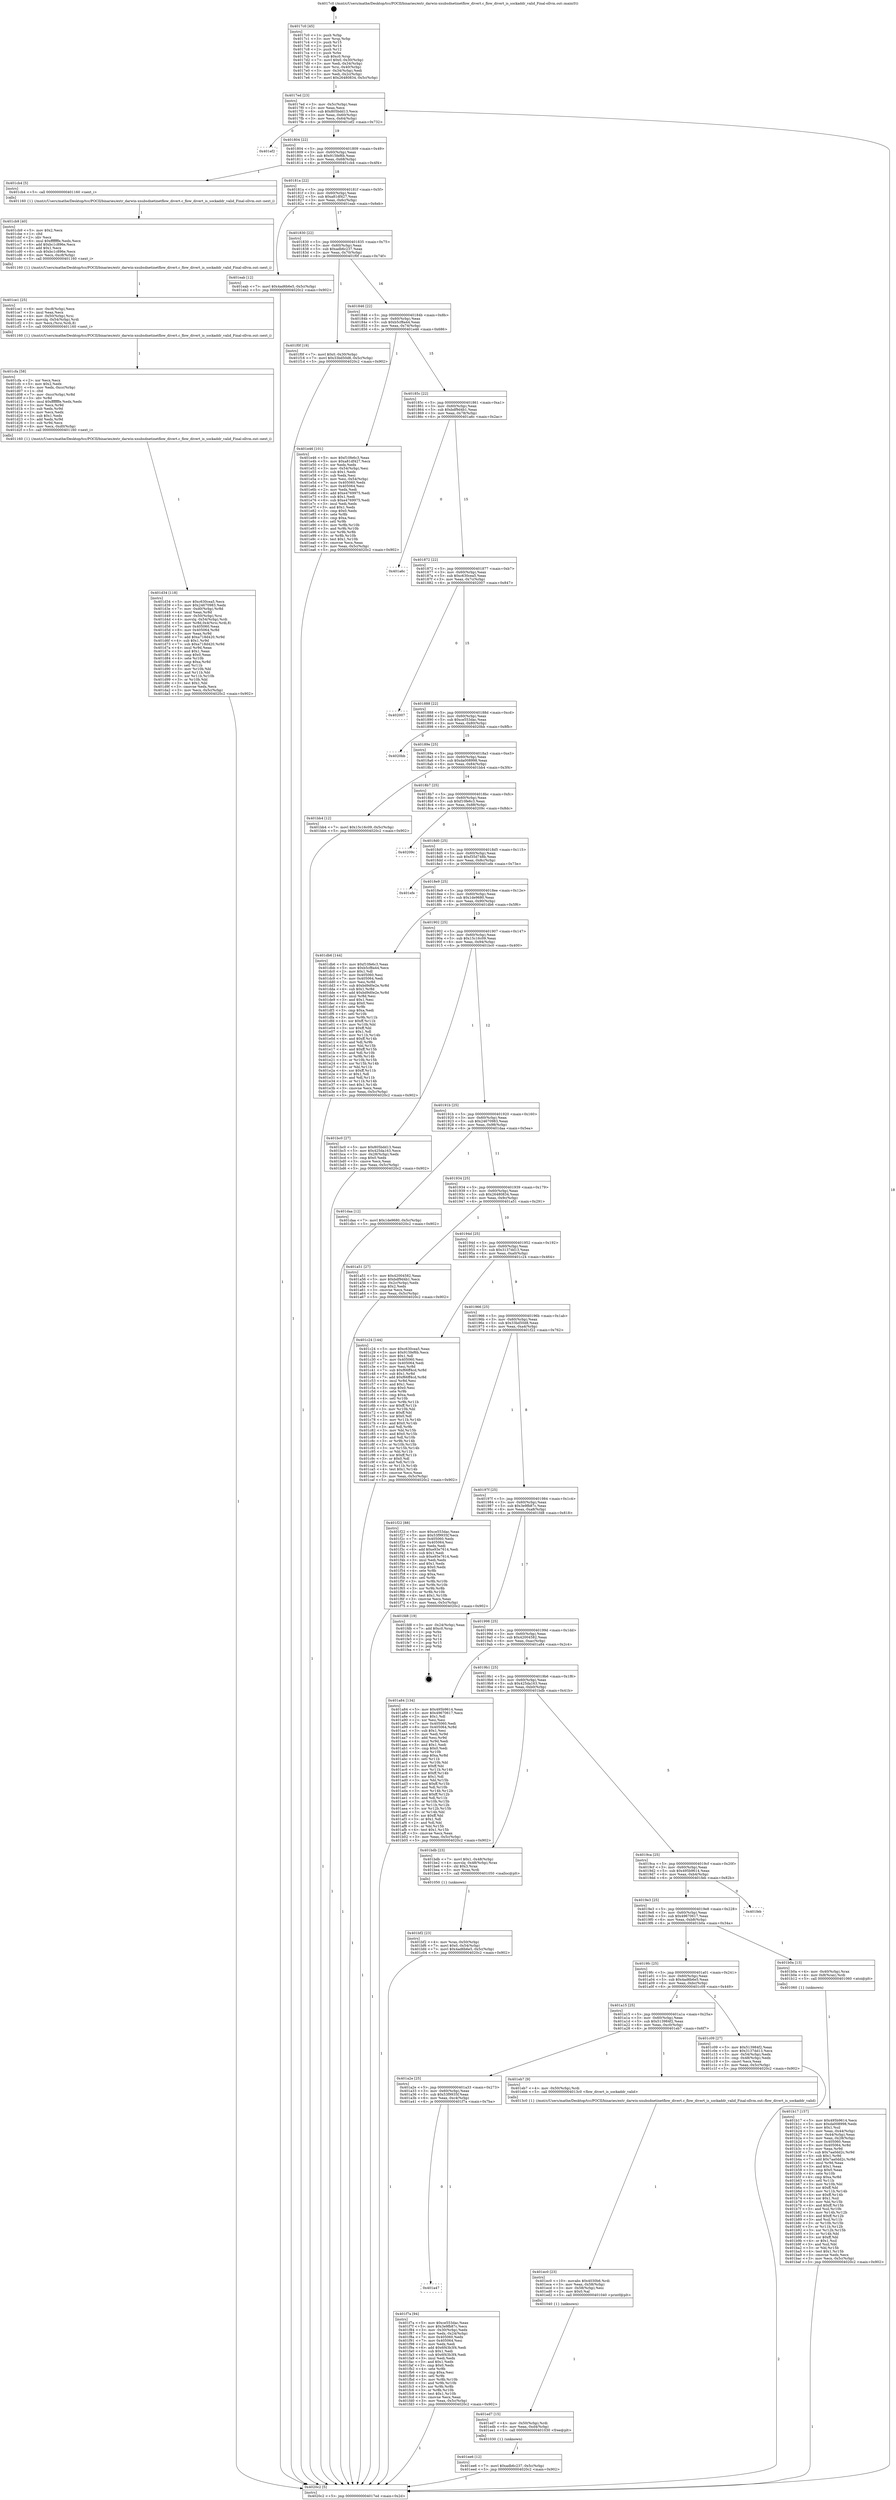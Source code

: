 digraph "0x4017c0" {
  label = "0x4017c0 (/mnt/c/Users/mathe/Desktop/tcc/POCII/binaries/extr_darwin-xnubsdnetinetflow_divert.c_flow_divert_is_sockaddr_valid_Final-ollvm.out::main(0))"
  labelloc = "t"
  node[shape=record]

  Entry [label="",width=0.3,height=0.3,shape=circle,fillcolor=black,style=filled]
  "0x4017ed" [label="{
     0x4017ed [23]\l
     | [instrs]\l
     &nbsp;&nbsp;0x4017ed \<+3\>: mov -0x5c(%rbp),%eax\l
     &nbsp;&nbsp;0x4017f0 \<+2\>: mov %eax,%ecx\l
     &nbsp;&nbsp;0x4017f2 \<+6\>: sub $0x805bdd13,%ecx\l
     &nbsp;&nbsp;0x4017f8 \<+3\>: mov %eax,-0x60(%rbp)\l
     &nbsp;&nbsp;0x4017fb \<+3\>: mov %ecx,-0x64(%rbp)\l
     &nbsp;&nbsp;0x4017fe \<+6\>: je 0000000000401ef2 \<main+0x732\>\l
  }"]
  "0x401ef2" [label="{
     0x401ef2\l
  }", style=dashed]
  "0x401804" [label="{
     0x401804 [22]\l
     | [instrs]\l
     &nbsp;&nbsp;0x401804 \<+5\>: jmp 0000000000401809 \<main+0x49\>\l
     &nbsp;&nbsp;0x401809 \<+3\>: mov -0x60(%rbp),%eax\l
     &nbsp;&nbsp;0x40180c \<+5\>: sub $0x915fef6b,%eax\l
     &nbsp;&nbsp;0x401811 \<+3\>: mov %eax,-0x68(%rbp)\l
     &nbsp;&nbsp;0x401814 \<+6\>: je 0000000000401cb4 \<main+0x4f4\>\l
  }"]
  Exit [label="",width=0.3,height=0.3,shape=circle,fillcolor=black,style=filled,peripheries=2]
  "0x401cb4" [label="{
     0x401cb4 [5]\l
     | [instrs]\l
     &nbsp;&nbsp;0x401cb4 \<+5\>: call 0000000000401160 \<next_i\>\l
     | [calls]\l
     &nbsp;&nbsp;0x401160 \{1\} (/mnt/c/Users/mathe/Desktop/tcc/POCII/binaries/extr_darwin-xnubsdnetinetflow_divert.c_flow_divert_is_sockaddr_valid_Final-ollvm.out::next_i)\l
  }"]
  "0x40181a" [label="{
     0x40181a [22]\l
     | [instrs]\l
     &nbsp;&nbsp;0x40181a \<+5\>: jmp 000000000040181f \<main+0x5f\>\l
     &nbsp;&nbsp;0x40181f \<+3\>: mov -0x60(%rbp),%eax\l
     &nbsp;&nbsp;0x401822 \<+5\>: sub $0xa81df427,%eax\l
     &nbsp;&nbsp;0x401827 \<+3\>: mov %eax,-0x6c(%rbp)\l
     &nbsp;&nbsp;0x40182a \<+6\>: je 0000000000401eab \<main+0x6eb\>\l
  }"]
  "0x401a47" [label="{
     0x401a47\l
  }", style=dashed]
  "0x401eab" [label="{
     0x401eab [12]\l
     | [instrs]\l
     &nbsp;&nbsp;0x401eab \<+7\>: movl $0x4ad6b6e5,-0x5c(%rbp)\l
     &nbsp;&nbsp;0x401eb2 \<+5\>: jmp 00000000004020c2 \<main+0x902\>\l
  }"]
  "0x401830" [label="{
     0x401830 [22]\l
     | [instrs]\l
     &nbsp;&nbsp;0x401830 \<+5\>: jmp 0000000000401835 \<main+0x75\>\l
     &nbsp;&nbsp;0x401835 \<+3\>: mov -0x60(%rbp),%eax\l
     &nbsp;&nbsp;0x401838 \<+5\>: sub $0xadb6c237,%eax\l
     &nbsp;&nbsp;0x40183d \<+3\>: mov %eax,-0x70(%rbp)\l
     &nbsp;&nbsp;0x401840 \<+6\>: je 0000000000401f0f \<main+0x74f\>\l
  }"]
  "0x401f7a" [label="{
     0x401f7a [94]\l
     | [instrs]\l
     &nbsp;&nbsp;0x401f7a \<+5\>: mov $0xce553dac,%eax\l
     &nbsp;&nbsp;0x401f7f \<+5\>: mov $0x3e9fb87c,%ecx\l
     &nbsp;&nbsp;0x401f84 \<+3\>: mov -0x30(%rbp),%edx\l
     &nbsp;&nbsp;0x401f87 \<+3\>: mov %edx,-0x24(%rbp)\l
     &nbsp;&nbsp;0x401f8a \<+7\>: mov 0x405060,%edx\l
     &nbsp;&nbsp;0x401f91 \<+7\>: mov 0x405064,%esi\l
     &nbsp;&nbsp;0x401f98 \<+2\>: mov %edx,%edi\l
     &nbsp;&nbsp;0x401f9a \<+6\>: add $0x6f43b3f4,%edi\l
     &nbsp;&nbsp;0x401fa0 \<+3\>: sub $0x1,%edi\l
     &nbsp;&nbsp;0x401fa3 \<+6\>: sub $0x6f43b3f4,%edi\l
     &nbsp;&nbsp;0x401fa9 \<+3\>: imul %edi,%edx\l
     &nbsp;&nbsp;0x401fac \<+3\>: and $0x1,%edx\l
     &nbsp;&nbsp;0x401faf \<+3\>: cmp $0x0,%edx\l
     &nbsp;&nbsp;0x401fb2 \<+4\>: sete %r8b\l
     &nbsp;&nbsp;0x401fb6 \<+3\>: cmp $0xa,%esi\l
     &nbsp;&nbsp;0x401fb9 \<+4\>: setl %r9b\l
     &nbsp;&nbsp;0x401fbd \<+3\>: mov %r8b,%r10b\l
     &nbsp;&nbsp;0x401fc0 \<+3\>: and %r9b,%r10b\l
     &nbsp;&nbsp;0x401fc3 \<+3\>: xor %r9b,%r8b\l
     &nbsp;&nbsp;0x401fc6 \<+3\>: or %r8b,%r10b\l
     &nbsp;&nbsp;0x401fc9 \<+4\>: test $0x1,%r10b\l
     &nbsp;&nbsp;0x401fcd \<+3\>: cmovne %ecx,%eax\l
     &nbsp;&nbsp;0x401fd0 \<+3\>: mov %eax,-0x5c(%rbp)\l
     &nbsp;&nbsp;0x401fd3 \<+5\>: jmp 00000000004020c2 \<main+0x902\>\l
  }"]
  "0x401f0f" [label="{
     0x401f0f [19]\l
     | [instrs]\l
     &nbsp;&nbsp;0x401f0f \<+7\>: movl $0x0,-0x30(%rbp)\l
     &nbsp;&nbsp;0x401f16 \<+7\>: movl $0x33bd50d8,-0x5c(%rbp)\l
     &nbsp;&nbsp;0x401f1d \<+5\>: jmp 00000000004020c2 \<main+0x902\>\l
  }"]
  "0x401846" [label="{
     0x401846 [22]\l
     | [instrs]\l
     &nbsp;&nbsp;0x401846 \<+5\>: jmp 000000000040184b \<main+0x8b\>\l
     &nbsp;&nbsp;0x40184b \<+3\>: mov -0x60(%rbp),%eax\l
     &nbsp;&nbsp;0x40184e \<+5\>: sub $0xb5cf8a44,%eax\l
     &nbsp;&nbsp;0x401853 \<+3\>: mov %eax,-0x74(%rbp)\l
     &nbsp;&nbsp;0x401856 \<+6\>: je 0000000000401e46 \<main+0x686\>\l
  }"]
  "0x401ee6" [label="{
     0x401ee6 [12]\l
     | [instrs]\l
     &nbsp;&nbsp;0x401ee6 \<+7\>: movl $0xadb6c237,-0x5c(%rbp)\l
     &nbsp;&nbsp;0x401eed \<+5\>: jmp 00000000004020c2 \<main+0x902\>\l
  }"]
  "0x401e46" [label="{
     0x401e46 [101]\l
     | [instrs]\l
     &nbsp;&nbsp;0x401e46 \<+5\>: mov $0xf10fe6c3,%eax\l
     &nbsp;&nbsp;0x401e4b \<+5\>: mov $0xa81df427,%ecx\l
     &nbsp;&nbsp;0x401e50 \<+2\>: xor %edx,%edx\l
     &nbsp;&nbsp;0x401e52 \<+3\>: mov -0x54(%rbp),%esi\l
     &nbsp;&nbsp;0x401e55 \<+3\>: sub $0x1,%edx\l
     &nbsp;&nbsp;0x401e58 \<+2\>: sub %edx,%esi\l
     &nbsp;&nbsp;0x401e5a \<+3\>: mov %esi,-0x54(%rbp)\l
     &nbsp;&nbsp;0x401e5d \<+7\>: mov 0x405060,%edx\l
     &nbsp;&nbsp;0x401e64 \<+7\>: mov 0x405064,%esi\l
     &nbsp;&nbsp;0x401e6b \<+2\>: mov %edx,%edi\l
     &nbsp;&nbsp;0x401e6d \<+6\>: add $0xe4769975,%edi\l
     &nbsp;&nbsp;0x401e73 \<+3\>: sub $0x1,%edi\l
     &nbsp;&nbsp;0x401e76 \<+6\>: sub $0xe4769975,%edi\l
     &nbsp;&nbsp;0x401e7c \<+3\>: imul %edi,%edx\l
     &nbsp;&nbsp;0x401e7f \<+3\>: and $0x1,%edx\l
     &nbsp;&nbsp;0x401e82 \<+3\>: cmp $0x0,%edx\l
     &nbsp;&nbsp;0x401e85 \<+4\>: sete %r8b\l
     &nbsp;&nbsp;0x401e89 \<+3\>: cmp $0xa,%esi\l
     &nbsp;&nbsp;0x401e8c \<+4\>: setl %r9b\l
     &nbsp;&nbsp;0x401e90 \<+3\>: mov %r8b,%r10b\l
     &nbsp;&nbsp;0x401e93 \<+3\>: and %r9b,%r10b\l
     &nbsp;&nbsp;0x401e96 \<+3\>: xor %r9b,%r8b\l
     &nbsp;&nbsp;0x401e99 \<+3\>: or %r8b,%r10b\l
     &nbsp;&nbsp;0x401e9c \<+4\>: test $0x1,%r10b\l
     &nbsp;&nbsp;0x401ea0 \<+3\>: cmovne %ecx,%eax\l
     &nbsp;&nbsp;0x401ea3 \<+3\>: mov %eax,-0x5c(%rbp)\l
     &nbsp;&nbsp;0x401ea6 \<+5\>: jmp 00000000004020c2 \<main+0x902\>\l
  }"]
  "0x40185c" [label="{
     0x40185c [22]\l
     | [instrs]\l
     &nbsp;&nbsp;0x40185c \<+5\>: jmp 0000000000401861 \<main+0xa1\>\l
     &nbsp;&nbsp;0x401861 \<+3\>: mov -0x60(%rbp),%eax\l
     &nbsp;&nbsp;0x401864 \<+5\>: sub $0xbdf9d4b1,%eax\l
     &nbsp;&nbsp;0x401869 \<+3\>: mov %eax,-0x78(%rbp)\l
     &nbsp;&nbsp;0x40186c \<+6\>: je 0000000000401a6c \<main+0x2ac\>\l
  }"]
  "0x401ed7" [label="{
     0x401ed7 [15]\l
     | [instrs]\l
     &nbsp;&nbsp;0x401ed7 \<+4\>: mov -0x50(%rbp),%rdi\l
     &nbsp;&nbsp;0x401edb \<+6\>: mov %eax,-0xd4(%rbp)\l
     &nbsp;&nbsp;0x401ee1 \<+5\>: call 0000000000401030 \<free@plt\>\l
     | [calls]\l
     &nbsp;&nbsp;0x401030 \{1\} (unknown)\l
  }"]
  "0x401a6c" [label="{
     0x401a6c\l
  }", style=dashed]
  "0x401872" [label="{
     0x401872 [22]\l
     | [instrs]\l
     &nbsp;&nbsp;0x401872 \<+5\>: jmp 0000000000401877 \<main+0xb7\>\l
     &nbsp;&nbsp;0x401877 \<+3\>: mov -0x60(%rbp),%eax\l
     &nbsp;&nbsp;0x40187a \<+5\>: sub $0xc630cea5,%eax\l
     &nbsp;&nbsp;0x40187f \<+3\>: mov %eax,-0x7c(%rbp)\l
     &nbsp;&nbsp;0x401882 \<+6\>: je 0000000000402007 \<main+0x847\>\l
  }"]
  "0x401ec0" [label="{
     0x401ec0 [23]\l
     | [instrs]\l
     &nbsp;&nbsp;0x401ec0 \<+10\>: movabs $0x4030b6,%rdi\l
     &nbsp;&nbsp;0x401eca \<+3\>: mov %eax,-0x58(%rbp)\l
     &nbsp;&nbsp;0x401ecd \<+3\>: mov -0x58(%rbp),%esi\l
     &nbsp;&nbsp;0x401ed0 \<+2\>: mov $0x0,%al\l
     &nbsp;&nbsp;0x401ed2 \<+5\>: call 0000000000401040 \<printf@plt\>\l
     | [calls]\l
     &nbsp;&nbsp;0x401040 \{1\} (unknown)\l
  }"]
  "0x402007" [label="{
     0x402007\l
  }", style=dashed]
  "0x401888" [label="{
     0x401888 [22]\l
     | [instrs]\l
     &nbsp;&nbsp;0x401888 \<+5\>: jmp 000000000040188d \<main+0xcd\>\l
     &nbsp;&nbsp;0x40188d \<+3\>: mov -0x60(%rbp),%eax\l
     &nbsp;&nbsp;0x401890 \<+5\>: sub $0xce553dac,%eax\l
     &nbsp;&nbsp;0x401895 \<+3\>: mov %eax,-0x80(%rbp)\l
     &nbsp;&nbsp;0x401898 \<+6\>: je 00000000004020bb \<main+0x8fb\>\l
  }"]
  "0x401a2e" [label="{
     0x401a2e [25]\l
     | [instrs]\l
     &nbsp;&nbsp;0x401a2e \<+5\>: jmp 0000000000401a33 \<main+0x273\>\l
     &nbsp;&nbsp;0x401a33 \<+3\>: mov -0x60(%rbp),%eax\l
     &nbsp;&nbsp;0x401a36 \<+5\>: sub $0x53f9935f,%eax\l
     &nbsp;&nbsp;0x401a3b \<+6\>: mov %eax,-0xc4(%rbp)\l
     &nbsp;&nbsp;0x401a41 \<+6\>: je 0000000000401f7a \<main+0x7ba\>\l
  }"]
  "0x4020bb" [label="{
     0x4020bb\l
  }", style=dashed]
  "0x40189e" [label="{
     0x40189e [25]\l
     | [instrs]\l
     &nbsp;&nbsp;0x40189e \<+5\>: jmp 00000000004018a3 \<main+0xe3\>\l
     &nbsp;&nbsp;0x4018a3 \<+3\>: mov -0x60(%rbp),%eax\l
     &nbsp;&nbsp;0x4018a6 \<+5\>: sub $0xda008998,%eax\l
     &nbsp;&nbsp;0x4018ab \<+6\>: mov %eax,-0x84(%rbp)\l
     &nbsp;&nbsp;0x4018b1 \<+6\>: je 0000000000401bb4 \<main+0x3f4\>\l
  }"]
  "0x401eb7" [label="{
     0x401eb7 [9]\l
     | [instrs]\l
     &nbsp;&nbsp;0x401eb7 \<+4\>: mov -0x50(%rbp),%rdi\l
     &nbsp;&nbsp;0x401ebb \<+5\>: call 00000000004013c0 \<flow_divert_is_sockaddr_valid\>\l
     | [calls]\l
     &nbsp;&nbsp;0x4013c0 \{1\} (/mnt/c/Users/mathe/Desktop/tcc/POCII/binaries/extr_darwin-xnubsdnetinetflow_divert.c_flow_divert_is_sockaddr_valid_Final-ollvm.out::flow_divert_is_sockaddr_valid)\l
  }"]
  "0x401bb4" [label="{
     0x401bb4 [12]\l
     | [instrs]\l
     &nbsp;&nbsp;0x401bb4 \<+7\>: movl $0x15c16c09,-0x5c(%rbp)\l
     &nbsp;&nbsp;0x401bbb \<+5\>: jmp 00000000004020c2 \<main+0x902\>\l
  }"]
  "0x4018b7" [label="{
     0x4018b7 [25]\l
     | [instrs]\l
     &nbsp;&nbsp;0x4018b7 \<+5\>: jmp 00000000004018bc \<main+0xfc\>\l
     &nbsp;&nbsp;0x4018bc \<+3\>: mov -0x60(%rbp),%eax\l
     &nbsp;&nbsp;0x4018bf \<+5\>: sub $0xf10fe6c3,%eax\l
     &nbsp;&nbsp;0x4018c4 \<+6\>: mov %eax,-0x88(%rbp)\l
     &nbsp;&nbsp;0x4018ca \<+6\>: je 000000000040209c \<main+0x8dc\>\l
  }"]
  "0x401d34" [label="{
     0x401d34 [118]\l
     | [instrs]\l
     &nbsp;&nbsp;0x401d34 \<+5\>: mov $0xc630cea5,%ecx\l
     &nbsp;&nbsp;0x401d39 \<+5\>: mov $0x24670983,%edx\l
     &nbsp;&nbsp;0x401d3e \<+7\>: mov -0xd0(%rbp),%r8d\l
     &nbsp;&nbsp;0x401d45 \<+4\>: imul %eax,%r8d\l
     &nbsp;&nbsp;0x401d49 \<+4\>: mov -0x50(%rbp),%rsi\l
     &nbsp;&nbsp;0x401d4d \<+4\>: movslq -0x54(%rbp),%rdi\l
     &nbsp;&nbsp;0x401d51 \<+5\>: mov %r8d,0x4(%rsi,%rdi,8)\l
     &nbsp;&nbsp;0x401d56 \<+7\>: mov 0x405060,%eax\l
     &nbsp;&nbsp;0x401d5d \<+8\>: mov 0x405064,%r8d\l
     &nbsp;&nbsp;0x401d65 \<+3\>: mov %eax,%r9d\l
     &nbsp;&nbsp;0x401d68 \<+7\>: add $0xa718d420,%r9d\l
     &nbsp;&nbsp;0x401d6f \<+4\>: sub $0x1,%r9d\l
     &nbsp;&nbsp;0x401d73 \<+7\>: sub $0xa718d420,%r9d\l
     &nbsp;&nbsp;0x401d7a \<+4\>: imul %r9d,%eax\l
     &nbsp;&nbsp;0x401d7e \<+3\>: and $0x1,%eax\l
     &nbsp;&nbsp;0x401d81 \<+3\>: cmp $0x0,%eax\l
     &nbsp;&nbsp;0x401d84 \<+4\>: sete %r10b\l
     &nbsp;&nbsp;0x401d88 \<+4\>: cmp $0xa,%r8d\l
     &nbsp;&nbsp;0x401d8c \<+4\>: setl %r11b\l
     &nbsp;&nbsp;0x401d90 \<+3\>: mov %r10b,%bl\l
     &nbsp;&nbsp;0x401d93 \<+3\>: and %r11b,%bl\l
     &nbsp;&nbsp;0x401d96 \<+3\>: xor %r11b,%r10b\l
     &nbsp;&nbsp;0x401d99 \<+3\>: or %r10b,%bl\l
     &nbsp;&nbsp;0x401d9c \<+3\>: test $0x1,%bl\l
     &nbsp;&nbsp;0x401d9f \<+3\>: cmovne %edx,%ecx\l
     &nbsp;&nbsp;0x401da2 \<+3\>: mov %ecx,-0x5c(%rbp)\l
     &nbsp;&nbsp;0x401da5 \<+5\>: jmp 00000000004020c2 \<main+0x902\>\l
  }"]
  "0x40209c" [label="{
     0x40209c\l
  }", style=dashed]
  "0x4018d0" [label="{
     0x4018d0 [25]\l
     | [instrs]\l
     &nbsp;&nbsp;0x4018d0 \<+5\>: jmp 00000000004018d5 \<main+0x115\>\l
     &nbsp;&nbsp;0x4018d5 \<+3\>: mov -0x60(%rbp),%eax\l
     &nbsp;&nbsp;0x4018d8 \<+5\>: sub $0xf35d748b,%eax\l
     &nbsp;&nbsp;0x4018dd \<+6\>: mov %eax,-0x8c(%rbp)\l
     &nbsp;&nbsp;0x4018e3 \<+6\>: je 0000000000401efe \<main+0x73e\>\l
  }"]
  "0x401cfa" [label="{
     0x401cfa [58]\l
     | [instrs]\l
     &nbsp;&nbsp;0x401cfa \<+2\>: xor %ecx,%ecx\l
     &nbsp;&nbsp;0x401cfc \<+5\>: mov $0x2,%edx\l
     &nbsp;&nbsp;0x401d01 \<+6\>: mov %edx,-0xcc(%rbp)\l
     &nbsp;&nbsp;0x401d07 \<+1\>: cltd\l
     &nbsp;&nbsp;0x401d08 \<+7\>: mov -0xcc(%rbp),%r8d\l
     &nbsp;&nbsp;0x401d0f \<+3\>: idiv %r8d\l
     &nbsp;&nbsp;0x401d12 \<+6\>: imul $0xfffffffe,%edx,%edx\l
     &nbsp;&nbsp;0x401d18 \<+3\>: mov %ecx,%r9d\l
     &nbsp;&nbsp;0x401d1b \<+3\>: sub %edx,%r9d\l
     &nbsp;&nbsp;0x401d1e \<+2\>: mov %ecx,%edx\l
     &nbsp;&nbsp;0x401d20 \<+3\>: sub $0x1,%edx\l
     &nbsp;&nbsp;0x401d23 \<+3\>: add %edx,%r9d\l
     &nbsp;&nbsp;0x401d26 \<+3\>: sub %r9d,%ecx\l
     &nbsp;&nbsp;0x401d29 \<+6\>: mov %ecx,-0xd0(%rbp)\l
     &nbsp;&nbsp;0x401d2f \<+5\>: call 0000000000401160 \<next_i\>\l
     | [calls]\l
     &nbsp;&nbsp;0x401160 \{1\} (/mnt/c/Users/mathe/Desktop/tcc/POCII/binaries/extr_darwin-xnubsdnetinetflow_divert.c_flow_divert_is_sockaddr_valid_Final-ollvm.out::next_i)\l
  }"]
  "0x401efe" [label="{
     0x401efe\l
  }", style=dashed]
  "0x4018e9" [label="{
     0x4018e9 [25]\l
     | [instrs]\l
     &nbsp;&nbsp;0x4018e9 \<+5\>: jmp 00000000004018ee \<main+0x12e\>\l
     &nbsp;&nbsp;0x4018ee \<+3\>: mov -0x60(%rbp),%eax\l
     &nbsp;&nbsp;0x4018f1 \<+5\>: sub $0x1de9680,%eax\l
     &nbsp;&nbsp;0x4018f6 \<+6\>: mov %eax,-0x90(%rbp)\l
     &nbsp;&nbsp;0x4018fc \<+6\>: je 0000000000401db6 \<main+0x5f6\>\l
  }"]
  "0x401ce1" [label="{
     0x401ce1 [25]\l
     | [instrs]\l
     &nbsp;&nbsp;0x401ce1 \<+6\>: mov -0xc8(%rbp),%ecx\l
     &nbsp;&nbsp;0x401ce7 \<+3\>: imul %eax,%ecx\l
     &nbsp;&nbsp;0x401cea \<+4\>: mov -0x50(%rbp),%rsi\l
     &nbsp;&nbsp;0x401cee \<+4\>: movslq -0x54(%rbp),%rdi\l
     &nbsp;&nbsp;0x401cf2 \<+3\>: mov %ecx,(%rsi,%rdi,8)\l
     &nbsp;&nbsp;0x401cf5 \<+5\>: call 0000000000401160 \<next_i\>\l
     | [calls]\l
     &nbsp;&nbsp;0x401160 \{1\} (/mnt/c/Users/mathe/Desktop/tcc/POCII/binaries/extr_darwin-xnubsdnetinetflow_divert.c_flow_divert_is_sockaddr_valid_Final-ollvm.out::next_i)\l
  }"]
  "0x401db6" [label="{
     0x401db6 [144]\l
     | [instrs]\l
     &nbsp;&nbsp;0x401db6 \<+5\>: mov $0xf10fe6c3,%eax\l
     &nbsp;&nbsp;0x401dbb \<+5\>: mov $0xb5cf8a44,%ecx\l
     &nbsp;&nbsp;0x401dc0 \<+2\>: mov $0x1,%dl\l
     &nbsp;&nbsp;0x401dc2 \<+7\>: mov 0x405060,%esi\l
     &nbsp;&nbsp;0x401dc9 \<+7\>: mov 0x405064,%edi\l
     &nbsp;&nbsp;0x401dd0 \<+3\>: mov %esi,%r8d\l
     &nbsp;&nbsp;0x401dd3 \<+7\>: sub $0xbd9d0e2e,%r8d\l
     &nbsp;&nbsp;0x401dda \<+4\>: sub $0x1,%r8d\l
     &nbsp;&nbsp;0x401dde \<+7\>: add $0xbd9d0e2e,%r8d\l
     &nbsp;&nbsp;0x401de5 \<+4\>: imul %r8d,%esi\l
     &nbsp;&nbsp;0x401de9 \<+3\>: and $0x1,%esi\l
     &nbsp;&nbsp;0x401dec \<+3\>: cmp $0x0,%esi\l
     &nbsp;&nbsp;0x401def \<+4\>: sete %r9b\l
     &nbsp;&nbsp;0x401df3 \<+3\>: cmp $0xa,%edi\l
     &nbsp;&nbsp;0x401df6 \<+4\>: setl %r10b\l
     &nbsp;&nbsp;0x401dfa \<+3\>: mov %r9b,%r11b\l
     &nbsp;&nbsp;0x401dfd \<+4\>: xor $0xff,%r11b\l
     &nbsp;&nbsp;0x401e01 \<+3\>: mov %r10b,%bl\l
     &nbsp;&nbsp;0x401e04 \<+3\>: xor $0xff,%bl\l
     &nbsp;&nbsp;0x401e07 \<+3\>: xor $0x1,%dl\l
     &nbsp;&nbsp;0x401e0a \<+3\>: mov %r11b,%r14b\l
     &nbsp;&nbsp;0x401e0d \<+4\>: and $0xff,%r14b\l
     &nbsp;&nbsp;0x401e11 \<+3\>: and %dl,%r9b\l
     &nbsp;&nbsp;0x401e14 \<+3\>: mov %bl,%r15b\l
     &nbsp;&nbsp;0x401e17 \<+4\>: and $0xff,%r15b\l
     &nbsp;&nbsp;0x401e1b \<+3\>: and %dl,%r10b\l
     &nbsp;&nbsp;0x401e1e \<+3\>: or %r9b,%r14b\l
     &nbsp;&nbsp;0x401e21 \<+3\>: or %r10b,%r15b\l
     &nbsp;&nbsp;0x401e24 \<+3\>: xor %r15b,%r14b\l
     &nbsp;&nbsp;0x401e27 \<+3\>: or %bl,%r11b\l
     &nbsp;&nbsp;0x401e2a \<+4\>: xor $0xff,%r11b\l
     &nbsp;&nbsp;0x401e2e \<+3\>: or $0x1,%dl\l
     &nbsp;&nbsp;0x401e31 \<+3\>: and %dl,%r11b\l
     &nbsp;&nbsp;0x401e34 \<+3\>: or %r11b,%r14b\l
     &nbsp;&nbsp;0x401e37 \<+4\>: test $0x1,%r14b\l
     &nbsp;&nbsp;0x401e3b \<+3\>: cmovne %ecx,%eax\l
     &nbsp;&nbsp;0x401e3e \<+3\>: mov %eax,-0x5c(%rbp)\l
     &nbsp;&nbsp;0x401e41 \<+5\>: jmp 00000000004020c2 \<main+0x902\>\l
  }"]
  "0x401902" [label="{
     0x401902 [25]\l
     | [instrs]\l
     &nbsp;&nbsp;0x401902 \<+5\>: jmp 0000000000401907 \<main+0x147\>\l
     &nbsp;&nbsp;0x401907 \<+3\>: mov -0x60(%rbp),%eax\l
     &nbsp;&nbsp;0x40190a \<+5\>: sub $0x15c16c09,%eax\l
     &nbsp;&nbsp;0x40190f \<+6\>: mov %eax,-0x94(%rbp)\l
     &nbsp;&nbsp;0x401915 \<+6\>: je 0000000000401bc0 \<main+0x400\>\l
  }"]
  "0x401cb9" [label="{
     0x401cb9 [40]\l
     | [instrs]\l
     &nbsp;&nbsp;0x401cb9 \<+5\>: mov $0x2,%ecx\l
     &nbsp;&nbsp;0x401cbe \<+1\>: cltd\l
     &nbsp;&nbsp;0x401cbf \<+2\>: idiv %ecx\l
     &nbsp;&nbsp;0x401cc1 \<+6\>: imul $0xfffffffe,%edx,%ecx\l
     &nbsp;&nbsp;0x401cc7 \<+6\>: add $0xbc1c896e,%ecx\l
     &nbsp;&nbsp;0x401ccd \<+3\>: add $0x1,%ecx\l
     &nbsp;&nbsp;0x401cd0 \<+6\>: sub $0xbc1c896e,%ecx\l
     &nbsp;&nbsp;0x401cd6 \<+6\>: mov %ecx,-0xc8(%rbp)\l
     &nbsp;&nbsp;0x401cdc \<+5\>: call 0000000000401160 \<next_i\>\l
     | [calls]\l
     &nbsp;&nbsp;0x401160 \{1\} (/mnt/c/Users/mathe/Desktop/tcc/POCII/binaries/extr_darwin-xnubsdnetinetflow_divert.c_flow_divert_is_sockaddr_valid_Final-ollvm.out::next_i)\l
  }"]
  "0x401bc0" [label="{
     0x401bc0 [27]\l
     | [instrs]\l
     &nbsp;&nbsp;0x401bc0 \<+5\>: mov $0x805bdd13,%eax\l
     &nbsp;&nbsp;0x401bc5 \<+5\>: mov $0x425da163,%ecx\l
     &nbsp;&nbsp;0x401bca \<+3\>: mov -0x28(%rbp),%edx\l
     &nbsp;&nbsp;0x401bcd \<+3\>: cmp $0x0,%edx\l
     &nbsp;&nbsp;0x401bd0 \<+3\>: cmove %ecx,%eax\l
     &nbsp;&nbsp;0x401bd3 \<+3\>: mov %eax,-0x5c(%rbp)\l
     &nbsp;&nbsp;0x401bd6 \<+5\>: jmp 00000000004020c2 \<main+0x902\>\l
  }"]
  "0x40191b" [label="{
     0x40191b [25]\l
     | [instrs]\l
     &nbsp;&nbsp;0x40191b \<+5\>: jmp 0000000000401920 \<main+0x160\>\l
     &nbsp;&nbsp;0x401920 \<+3\>: mov -0x60(%rbp),%eax\l
     &nbsp;&nbsp;0x401923 \<+5\>: sub $0x24670983,%eax\l
     &nbsp;&nbsp;0x401928 \<+6\>: mov %eax,-0x98(%rbp)\l
     &nbsp;&nbsp;0x40192e \<+6\>: je 0000000000401daa \<main+0x5ea\>\l
  }"]
  "0x401a15" [label="{
     0x401a15 [25]\l
     | [instrs]\l
     &nbsp;&nbsp;0x401a15 \<+5\>: jmp 0000000000401a1a \<main+0x25a\>\l
     &nbsp;&nbsp;0x401a1a \<+3\>: mov -0x60(%rbp),%eax\l
     &nbsp;&nbsp;0x401a1d \<+5\>: sub $0x513984f2,%eax\l
     &nbsp;&nbsp;0x401a22 \<+6\>: mov %eax,-0xc0(%rbp)\l
     &nbsp;&nbsp;0x401a28 \<+6\>: je 0000000000401eb7 \<main+0x6f7\>\l
  }"]
  "0x401daa" [label="{
     0x401daa [12]\l
     | [instrs]\l
     &nbsp;&nbsp;0x401daa \<+7\>: movl $0x1de9680,-0x5c(%rbp)\l
     &nbsp;&nbsp;0x401db1 \<+5\>: jmp 00000000004020c2 \<main+0x902\>\l
  }"]
  "0x401934" [label="{
     0x401934 [25]\l
     | [instrs]\l
     &nbsp;&nbsp;0x401934 \<+5\>: jmp 0000000000401939 \<main+0x179\>\l
     &nbsp;&nbsp;0x401939 \<+3\>: mov -0x60(%rbp),%eax\l
     &nbsp;&nbsp;0x40193c \<+5\>: sub $0x26480834,%eax\l
     &nbsp;&nbsp;0x401941 \<+6\>: mov %eax,-0x9c(%rbp)\l
     &nbsp;&nbsp;0x401947 \<+6\>: je 0000000000401a51 \<main+0x291\>\l
  }"]
  "0x401c09" [label="{
     0x401c09 [27]\l
     | [instrs]\l
     &nbsp;&nbsp;0x401c09 \<+5\>: mov $0x513984f2,%eax\l
     &nbsp;&nbsp;0x401c0e \<+5\>: mov $0x3137dd13,%ecx\l
     &nbsp;&nbsp;0x401c13 \<+3\>: mov -0x54(%rbp),%edx\l
     &nbsp;&nbsp;0x401c16 \<+3\>: cmp -0x48(%rbp),%edx\l
     &nbsp;&nbsp;0x401c19 \<+3\>: cmovl %ecx,%eax\l
     &nbsp;&nbsp;0x401c1c \<+3\>: mov %eax,-0x5c(%rbp)\l
     &nbsp;&nbsp;0x401c1f \<+5\>: jmp 00000000004020c2 \<main+0x902\>\l
  }"]
  "0x401a51" [label="{
     0x401a51 [27]\l
     | [instrs]\l
     &nbsp;&nbsp;0x401a51 \<+5\>: mov $0x42004582,%eax\l
     &nbsp;&nbsp;0x401a56 \<+5\>: mov $0xbdf9d4b1,%ecx\l
     &nbsp;&nbsp;0x401a5b \<+3\>: mov -0x2c(%rbp),%edx\l
     &nbsp;&nbsp;0x401a5e \<+3\>: cmp $0x2,%edx\l
     &nbsp;&nbsp;0x401a61 \<+3\>: cmovne %ecx,%eax\l
     &nbsp;&nbsp;0x401a64 \<+3\>: mov %eax,-0x5c(%rbp)\l
     &nbsp;&nbsp;0x401a67 \<+5\>: jmp 00000000004020c2 \<main+0x902\>\l
  }"]
  "0x40194d" [label="{
     0x40194d [25]\l
     | [instrs]\l
     &nbsp;&nbsp;0x40194d \<+5\>: jmp 0000000000401952 \<main+0x192\>\l
     &nbsp;&nbsp;0x401952 \<+3\>: mov -0x60(%rbp),%eax\l
     &nbsp;&nbsp;0x401955 \<+5\>: sub $0x3137dd13,%eax\l
     &nbsp;&nbsp;0x40195a \<+6\>: mov %eax,-0xa0(%rbp)\l
     &nbsp;&nbsp;0x401960 \<+6\>: je 0000000000401c24 \<main+0x464\>\l
  }"]
  "0x4020c2" [label="{
     0x4020c2 [5]\l
     | [instrs]\l
     &nbsp;&nbsp;0x4020c2 \<+5\>: jmp 00000000004017ed \<main+0x2d\>\l
  }"]
  "0x4017c0" [label="{
     0x4017c0 [45]\l
     | [instrs]\l
     &nbsp;&nbsp;0x4017c0 \<+1\>: push %rbp\l
     &nbsp;&nbsp;0x4017c1 \<+3\>: mov %rsp,%rbp\l
     &nbsp;&nbsp;0x4017c4 \<+2\>: push %r15\l
     &nbsp;&nbsp;0x4017c6 \<+2\>: push %r14\l
     &nbsp;&nbsp;0x4017c8 \<+2\>: push %r12\l
     &nbsp;&nbsp;0x4017ca \<+1\>: push %rbx\l
     &nbsp;&nbsp;0x4017cb \<+7\>: sub $0xc0,%rsp\l
     &nbsp;&nbsp;0x4017d2 \<+7\>: movl $0x0,-0x30(%rbp)\l
     &nbsp;&nbsp;0x4017d9 \<+3\>: mov %edi,-0x34(%rbp)\l
     &nbsp;&nbsp;0x4017dc \<+4\>: mov %rsi,-0x40(%rbp)\l
     &nbsp;&nbsp;0x4017e0 \<+3\>: mov -0x34(%rbp),%edi\l
     &nbsp;&nbsp;0x4017e3 \<+3\>: mov %edi,-0x2c(%rbp)\l
     &nbsp;&nbsp;0x4017e6 \<+7\>: movl $0x26480834,-0x5c(%rbp)\l
  }"]
  "0x401bf2" [label="{
     0x401bf2 [23]\l
     | [instrs]\l
     &nbsp;&nbsp;0x401bf2 \<+4\>: mov %rax,-0x50(%rbp)\l
     &nbsp;&nbsp;0x401bf6 \<+7\>: movl $0x0,-0x54(%rbp)\l
     &nbsp;&nbsp;0x401bfd \<+7\>: movl $0x4ad6b6e5,-0x5c(%rbp)\l
     &nbsp;&nbsp;0x401c04 \<+5\>: jmp 00000000004020c2 \<main+0x902\>\l
  }"]
  "0x401c24" [label="{
     0x401c24 [144]\l
     | [instrs]\l
     &nbsp;&nbsp;0x401c24 \<+5\>: mov $0xc630cea5,%eax\l
     &nbsp;&nbsp;0x401c29 \<+5\>: mov $0x915fef6b,%ecx\l
     &nbsp;&nbsp;0x401c2e \<+2\>: mov $0x1,%dl\l
     &nbsp;&nbsp;0x401c30 \<+7\>: mov 0x405060,%esi\l
     &nbsp;&nbsp;0x401c37 \<+7\>: mov 0x405064,%edi\l
     &nbsp;&nbsp;0x401c3e \<+3\>: mov %esi,%r8d\l
     &nbsp;&nbsp;0x401c41 \<+7\>: sub $0xf66ff4cd,%r8d\l
     &nbsp;&nbsp;0x401c48 \<+4\>: sub $0x1,%r8d\l
     &nbsp;&nbsp;0x401c4c \<+7\>: add $0xf66ff4cd,%r8d\l
     &nbsp;&nbsp;0x401c53 \<+4\>: imul %r8d,%esi\l
     &nbsp;&nbsp;0x401c57 \<+3\>: and $0x1,%esi\l
     &nbsp;&nbsp;0x401c5a \<+3\>: cmp $0x0,%esi\l
     &nbsp;&nbsp;0x401c5d \<+4\>: sete %r9b\l
     &nbsp;&nbsp;0x401c61 \<+3\>: cmp $0xa,%edi\l
     &nbsp;&nbsp;0x401c64 \<+4\>: setl %r10b\l
     &nbsp;&nbsp;0x401c68 \<+3\>: mov %r9b,%r11b\l
     &nbsp;&nbsp;0x401c6b \<+4\>: xor $0xff,%r11b\l
     &nbsp;&nbsp;0x401c6f \<+3\>: mov %r10b,%bl\l
     &nbsp;&nbsp;0x401c72 \<+3\>: xor $0xff,%bl\l
     &nbsp;&nbsp;0x401c75 \<+3\>: xor $0x0,%dl\l
     &nbsp;&nbsp;0x401c78 \<+3\>: mov %r11b,%r14b\l
     &nbsp;&nbsp;0x401c7b \<+4\>: and $0x0,%r14b\l
     &nbsp;&nbsp;0x401c7f \<+3\>: and %dl,%r9b\l
     &nbsp;&nbsp;0x401c82 \<+3\>: mov %bl,%r15b\l
     &nbsp;&nbsp;0x401c85 \<+4\>: and $0x0,%r15b\l
     &nbsp;&nbsp;0x401c89 \<+3\>: and %dl,%r10b\l
     &nbsp;&nbsp;0x401c8c \<+3\>: or %r9b,%r14b\l
     &nbsp;&nbsp;0x401c8f \<+3\>: or %r10b,%r15b\l
     &nbsp;&nbsp;0x401c92 \<+3\>: xor %r15b,%r14b\l
     &nbsp;&nbsp;0x401c95 \<+3\>: or %bl,%r11b\l
     &nbsp;&nbsp;0x401c98 \<+4\>: xor $0xff,%r11b\l
     &nbsp;&nbsp;0x401c9c \<+3\>: or $0x0,%dl\l
     &nbsp;&nbsp;0x401c9f \<+3\>: and %dl,%r11b\l
     &nbsp;&nbsp;0x401ca2 \<+3\>: or %r11b,%r14b\l
     &nbsp;&nbsp;0x401ca5 \<+4\>: test $0x1,%r14b\l
     &nbsp;&nbsp;0x401ca9 \<+3\>: cmovne %ecx,%eax\l
     &nbsp;&nbsp;0x401cac \<+3\>: mov %eax,-0x5c(%rbp)\l
     &nbsp;&nbsp;0x401caf \<+5\>: jmp 00000000004020c2 \<main+0x902\>\l
  }"]
  "0x401966" [label="{
     0x401966 [25]\l
     | [instrs]\l
     &nbsp;&nbsp;0x401966 \<+5\>: jmp 000000000040196b \<main+0x1ab\>\l
     &nbsp;&nbsp;0x40196b \<+3\>: mov -0x60(%rbp),%eax\l
     &nbsp;&nbsp;0x40196e \<+5\>: sub $0x33bd50d8,%eax\l
     &nbsp;&nbsp;0x401973 \<+6\>: mov %eax,-0xa4(%rbp)\l
     &nbsp;&nbsp;0x401979 \<+6\>: je 0000000000401f22 \<main+0x762\>\l
  }"]
  "0x401b17" [label="{
     0x401b17 [157]\l
     | [instrs]\l
     &nbsp;&nbsp;0x401b17 \<+5\>: mov $0x495b9614,%ecx\l
     &nbsp;&nbsp;0x401b1c \<+5\>: mov $0xda008998,%edx\l
     &nbsp;&nbsp;0x401b21 \<+3\>: mov $0x1,%sil\l
     &nbsp;&nbsp;0x401b24 \<+3\>: mov %eax,-0x44(%rbp)\l
     &nbsp;&nbsp;0x401b27 \<+3\>: mov -0x44(%rbp),%eax\l
     &nbsp;&nbsp;0x401b2a \<+3\>: mov %eax,-0x28(%rbp)\l
     &nbsp;&nbsp;0x401b2d \<+7\>: mov 0x405060,%eax\l
     &nbsp;&nbsp;0x401b34 \<+8\>: mov 0x405064,%r8d\l
     &nbsp;&nbsp;0x401b3c \<+3\>: mov %eax,%r9d\l
     &nbsp;&nbsp;0x401b3f \<+7\>: sub $0x7aa0dd2c,%r9d\l
     &nbsp;&nbsp;0x401b46 \<+4\>: sub $0x1,%r9d\l
     &nbsp;&nbsp;0x401b4a \<+7\>: add $0x7aa0dd2c,%r9d\l
     &nbsp;&nbsp;0x401b51 \<+4\>: imul %r9d,%eax\l
     &nbsp;&nbsp;0x401b55 \<+3\>: and $0x1,%eax\l
     &nbsp;&nbsp;0x401b58 \<+3\>: cmp $0x0,%eax\l
     &nbsp;&nbsp;0x401b5b \<+4\>: sete %r10b\l
     &nbsp;&nbsp;0x401b5f \<+4\>: cmp $0xa,%r8d\l
     &nbsp;&nbsp;0x401b63 \<+4\>: setl %r11b\l
     &nbsp;&nbsp;0x401b67 \<+3\>: mov %r10b,%bl\l
     &nbsp;&nbsp;0x401b6a \<+3\>: xor $0xff,%bl\l
     &nbsp;&nbsp;0x401b6d \<+3\>: mov %r11b,%r14b\l
     &nbsp;&nbsp;0x401b70 \<+4\>: xor $0xff,%r14b\l
     &nbsp;&nbsp;0x401b74 \<+4\>: xor $0x1,%sil\l
     &nbsp;&nbsp;0x401b78 \<+3\>: mov %bl,%r15b\l
     &nbsp;&nbsp;0x401b7b \<+4\>: and $0xff,%r15b\l
     &nbsp;&nbsp;0x401b7f \<+3\>: and %sil,%r10b\l
     &nbsp;&nbsp;0x401b82 \<+3\>: mov %r14b,%r12b\l
     &nbsp;&nbsp;0x401b85 \<+4\>: and $0xff,%r12b\l
     &nbsp;&nbsp;0x401b89 \<+3\>: and %sil,%r11b\l
     &nbsp;&nbsp;0x401b8c \<+3\>: or %r10b,%r15b\l
     &nbsp;&nbsp;0x401b8f \<+3\>: or %r11b,%r12b\l
     &nbsp;&nbsp;0x401b92 \<+3\>: xor %r12b,%r15b\l
     &nbsp;&nbsp;0x401b95 \<+3\>: or %r14b,%bl\l
     &nbsp;&nbsp;0x401b98 \<+3\>: xor $0xff,%bl\l
     &nbsp;&nbsp;0x401b9b \<+4\>: or $0x1,%sil\l
     &nbsp;&nbsp;0x401b9f \<+3\>: and %sil,%bl\l
     &nbsp;&nbsp;0x401ba2 \<+3\>: or %bl,%r15b\l
     &nbsp;&nbsp;0x401ba5 \<+4\>: test $0x1,%r15b\l
     &nbsp;&nbsp;0x401ba9 \<+3\>: cmovne %edx,%ecx\l
     &nbsp;&nbsp;0x401bac \<+3\>: mov %ecx,-0x5c(%rbp)\l
     &nbsp;&nbsp;0x401baf \<+5\>: jmp 00000000004020c2 \<main+0x902\>\l
  }"]
  "0x401f22" [label="{
     0x401f22 [88]\l
     | [instrs]\l
     &nbsp;&nbsp;0x401f22 \<+5\>: mov $0xce553dac,%eax\l
     &nbsp;&nbsp;0x401f27 \<+5\>: mov $0x53f9935f,%ecx\l
     &nbsp;&nbsp;0x401f2c \<+7\>: mov 0x405060,%edx\l
     &nbsp;&nbsp;0x401f33 \<+7\>: mov 0x405064,%esi\l
     &nbsp;&nbsp;0x401f3a \<+2\>: mov %edx,%edi\l
     &nbsp;&nbsp;0x401f3c \<+6\>: add $0xe93e7614,%edi\l
     &nbsp;&nbsp;0x401f42 \<+3\>: sub $0x1,%edi\l
     &nbsp;&nbsp;0x401f45 \<+6\>: sub $0xe93e7614,%edi\l
     &nbsp;&nbsp;0x401f4b \<+3\>: imul %edi,%edx\l
     &nbsp;&nbsp;0x401f4e \<+3\>: and $0x1,%edx\l
     &nbsp;&nbsp;0x401f51 \<+3\>: cmp $0x0,%edx\l
     &nbsp;&nbsp;0x401f54 \<+4\>: sete %r8b\l
     &nbsp;&nbsp;0x401f58 \<+3\>: cmp $0xa,%esi\l
     &nbsp;&nbsp;0x401f5b \<+4\>: setl %r9b\l
     &nbsp;&nbsp;0x401f5f \<+3\>: mov %r8b,%r10b\l
     &nbsp;&nbsp;0x401f62 \<+3\>: and %r9b,%r10b\l
     &nbsp;&nbsp;0x401f65 \<+3\>: xor %r9b,%r8b\l
     &nbsp;&nbsp;0x401f68 \<+3\>: or %r8b,%r10b\l
     &nbsp;&nbsp;0x401f6b \<+4\>: test $0x1,%r10b\l
     &nbsp;&nbsp;0x401f6f \<+3\>: cmovne %ecx,%eax\l
     &nbsp;&nbsp;0x401f72 \<+3\>: mov %eax,-0x5c(%rbp)\l
     &nbsp;&nbsp;0x401f75 \<+5\>: jmp 00000000004020c2 \<main+0x902\>\l
  }"]
  "0x40197f" [label="{
     0x40197f [25]\l
     | [instrs]\l
     &nbsp;&nbsp;0x40197f \<+5\>: jmp 0000000000401984 \<main+0x1c4\>\l
     &nbsp;&nbsp;0x401984 \<+3\>: mov -0x60(%rbp),%eax\l
     &nbsp;&nbsp;0x401987 \<+5\>: sub $0x3e9fb87c,%eax\l
     &nbsp;&nbsp;0x40198c \<+6\>: mov %eax,-0xa8(%rbp)\l
     &nbsp;&nbsp;0x401992 \<+6\>: je 0000000000401fd8 \<main+0x818\>\l
  }"]
  "0x4019fc" [label="{
     0x4019fc [25]\l
     | [instrs]\l
     &nbsp;&nbsp;0x4019fc \<+5\>: jmp 0000000000401a01 \<main+0x241\>\l
     &nbsp;&nbsp;0x401a01 \<+3\>: mov -0x60(%rbp),%eax\l
     &nbsp;&nbsp;0x401a04 \<+5\>: sub $0x4ad6b6e5,%eax\l
     &nbsp;&nbsp;0x401a09 \<+6\>: mov %eax,-0xbc(%rbp)\l
     &nbsp;&nbsp;0x401a0f \<+6\>: je 0000000000401c09 \<main+0x449\>\l
  }"]
  "0x401fd8" [label="{
     0x401fd8 [19]\l
     | [instrs]\l
     &nbsp;&nbsp;0x401fd8 \<+3\>: mov -0x24(%rbp),%eax\l
     &nbsp;&nbsp;0x401fdb \<+7\>: add $0xc0,%rsp\l
     &nbsp;&nbsp;0x401fe2 \<+1\>: pop %rbx\l
     &nbsp;&nbsp;0x401fe3 \<+2\>: pop %r12\l
     &nbsp;&nbsp;0x401fe5 \<+2\>: pop %r14\l
     &nbsp;&nbsp;0x401fe7 \<+2\>: pop %r15\l
     &nbsp;&nbsp;0x401fe9 \<+1\>: pop %rbp\l
     &nbsp;&nbsp;0x401fea \<+1\>: ret\l
  }"]
  "0x401998" [label="{
     0x401998 [25]\l
     | [instrs]\l
     &nbsp;&nbsp;0x401998 \<+5\>: jmp 000000000040199d \<main+0x1dd\>\l
     &nbsp;&nbsp;0x40199d \<+3\>: mov -0x60(%rbp),%eax\l
     &nbsp;&nbsp;0x4019a0 \<+5\>: sub $0x42004582,%eax\l
     &nbsp;&nbsp;0x4019a5 \<+6\>: mov %eax,-0xac(%rbp)\l
     &nbsp;&nbsp;0x4019ab \<+6\>: je 0000000000401a84 \<main+0x2c4\>\l
  }"]
  "0x401b0a" [label="{
     0x401b0a [13]\l
     | [instrs]\l
     &nbsp;&nbsp;0x401b0a \<+4\>: mov -0x40(%rbp),%rax\l
     &nbsp;&nbsp;0x401b0e \<+4\>: mov 0x8(%rax),%rdi\l
     &nbsp;&nbsp;0x401b12 \<+5\>: call 0000000000401060 \<atoi@plt\>\l
     | [calls]\l
     &nbsp;&nbsp;0x401060 \{1\} (unknown)\l
  }"]
  "0x401a84" [label="{
     0x401a84 [134]\l
     | [instrs]\l
     &nbsp;&nbsp;0x401a84 \<+5\>: mov $0x495b9614,%eax\l
     &nbsp;&nbsp;0x401a89 \<+5\>: mov $0x49670617,%ecx\l
     &nbsp;&nbsp;0x401a8e \<+2\>: mov $0x1,%dl\l
     &nbsp;&nbsp;0x401a90 \<+2\>: xor %esi,%esi\l
     &nbsp;&nbsp;0x401a92 \<+7\>: mov 0x405060,%edi\l
     &nbsp;&nbsp;0x401a99 \<+8\>: mov 0x405064,%r8d\l
     &nbsp;&nbsp;0x401aa1 \<+3\>: sub $0x1,%esi\l
     &nbsp;&nbsp;0x401aa4 \<+3\>: mov %edi,%r9d\l
     &nbsp;&nbsp;0x401aa7 \<+3\>: add %esi,%r9d\l
     &nbsp;&nbsp;0x401aaa \<+4\>: imul %r9d,%edi\l
     &nbsp;&nbsp;0x401aae \<+3\>: and $0x1,%edi\l
     &nbsp;&nbsp;0x401ab1 \<+3\>: cmp $0x0,%edi\l
     &nbsp;&nbsp;0x401ab4 \<+4\>: sete %r10b\l
     &nbsp;&nbsp;0x401ab8 \<+4\>: cmp $0xa,%r8d\l
     &nbsp;&nbsp;0x401abc \<+4\>: setl %r11b\l
     &nbsp;&nbsp;0x401ac0 \<+3\>: mov %r10b,%bl\l
     &nbsp;&nbsp;0x401ac3 \<+3\>: xor $0xff,%bl\l
     &nbsp;&nbsp;0x401ac6 \<+3\>: mov %r11b,%r14b\l
     &nbsp;&nbsp;0x401ac9 \<+4\>: xor $0xff,%r14b\l
     &nbsp;&nbsp;0x401acd \<+3\>: xor $0x1,%dl\l
     &nbsp;&nbsp;0x401ad0 \<+3\>: mov %bl,%r15b\l
     &nbsp;&nbsp;0x401ad3 \<+4\>: and $0xff,%r15b\l
     &nbsp;&nbsp;0x401ad7 \<+3\>: and %dl,%r10b\l
     &nbsp;&nbsp;0x401ada \<+3\>: mov %r14b,%r12b\l
     &nbsp;&nbsp;0x401add \<+4\>: and $0xff,%r12b\l
     &nbsp;&nbsp;0x401ae1 \<+3\>: and %dl,%r11b\l
     &nbsp;&nbsp;0x401ae4 \<+3\>: or %r10b,%r15b\l
     &nbsp;&nbsp;0x401ae7 \<+3\>: or %r11b,%r12b\l
     &nbsp;&nbsp;0x401aea \<+3\>: xor %r12b,%r15b\l
     &nbsp;&nbsp;0x401aed \<+3\>: or %r14b,%bl\l
     &nbsp;&nbsp;0x401af0 \<+3\>: xor $0xff,%bl\l
     &nbsp;&nbsp;0x401af3 \<+3\>: or $0x1,%dl\l
     &nbsp;&nbsp;0x401af6 \<+2\>: and %dl,%bl\l
     &nbsp;&nbsp;0x401af8 \<+3\>: or %bl,%r15b\l
     &nbsp;&nbsp;0x401afb \<+4\>: test $0x1,%r15b\l
     &nbsp;&nbsp;0x401aff \<+3\>: cmovne %ecx,%eax\l
     &nbsp;&nbsp;0x401b02 \<+3\>: mov %eax,-0x5c(%rbp)\l
     &nbsp;&nbsp;0x401b05 \<+5\>: jmp 00000000004020c2 \<main+0x902\>\l
  }"]
  "0x4019b1" [label="{
     0x4019b1 [25]\l
     | [instrs]\l
     &nbsp;&nbsp;0x4019b1 \<+5\>: jmp 00000000004019b6 \<main+0x1f6\>\l
     &nbsp;&nbsp;0x4019b6 \<+3\>: mov -0x60(%rbp),%eax\l
     &nbsp;&nbsp;0x4019b9 \<+5\>: sub $0x425da163,%eax\l
     &nbsp;&nbsp;0x4019be \<+6\>: mov %eax,-0xb0(%rbp)\l
     &nbsp;&nbsp;0x4019c4 \<+6\>: je 0000000000401bdb \<main+0x41b\>\l
  }"]
  "0x4019e3" [label="{
     0x4019e3 [25]\l
     | [instrs]\l
     &nbsp;&nbsp;0x4019e3 \<+5\>: jmp 00000000004019e8 \<main+0x228\>\l
     &nbsp;&nbsp;0x4019e8 \<+3\>: mov -0x60(%rbp),%eax\l
     &nbsp;&nbsp;0x4019eb \<+5\>: sub $0x49670617,%eax\l
     &nbsp;&nbsp;0x4019f0 \<+6\>: mov %eax,-0xb8(%rbp)\l
     &nbsp;&nbsp;0x4019f6 \<+6\>: je 0000000000401b0a \<main+0x34a\>\l
  }"]
  "0x401bdb" [label="{
     0x401bdb [23]\l
     | [instrs]\l
     &nbsp;&nbsp;0x401bdb \<+7\>: movl $0x1,-0x48(%rbp)\l
     &nbsp;&nbsp;0x401be2 \<+4\>: movslq -0x48(%rbp),%rax\l
     &nbsp;&nbsp;0x401be6 \<+4\>: shl $0x3,%rax\l
     &nbsp;&nbsp;0x401bea \<+3\>: mov %rax,%rdi\l
     &nbsp;&nbsp;0x401bed \<+5\>: call 0000000000401050 \<malloc@plt\>\l
     | [calls]\l
     &nbsp;&nbsp;0x401050 \{1\} (unknown)\l
  }"]
  "0x4019ca" [label="{
     0x4019ca [25]\l
     | [instrs]\l
     &nbsp;&nbsp;0x4019ca \<+5\>: jmp 00000000004019cf \<main+0x20f\>\l
     &nbsp;&nbsp;0x4019cf \<+3\>: mov -0x60(%rbp),%eax\l
     &nbsp;&nbsp;0x4019d2 \<+5\>: sub $0x495b9614,%eax\l
     &nbsp;&nbsp;0x4019d7 \<+6\>: mov %eax,-0xb4(%rbp)\l
     &nbsp;&nbsp;0x4019dd \<+6\>: je 0000000000401feb \<main+0x82b\>\l
  }"]
  "0x401feb" [label="{
     0x401feb\l
  }", style=dashed]
  Entry -> "0x4017c0" [label=" 1"]
  "0x4017ed" -> "0x401ef2" [label=" 0"]
  "0x4017ed" -> "0x401804" [label=" 19"]
  "0x401fd8" -> Exit [label=" 1"]
  "0x401804" -> "0x401cb4" [label=" 1"]
  "0x401804" -> "0x40181a" [label=" 18"]
  "0x401f7a" -> "0x4020c2" [label=" 1"]
  "0x40181a" -> "0x401eab" [label=" 1"]
  "0x40181a" -> "0x401830" [label=" 17"]
  "0x401a2e" -> "0x401a47" [label=" 0"]
  "0x401830" -> "0x401f0f" [label=" 1"]
  "0x401830" -> "0x401846" [label=" 16"]
  "0x401a2e" -> "0x401f7a" [label=" 1"]
  "0x401846" -> "0x401e46" [label=" 1"]
  "0x401846" -> "0x40185c" [label=" 15"]
  "0x401f22" -> "0x4020c2" [label=" 1"]
  "0x40185c" -> "0x401a6c" [label=" 0"]
  "0x40185c" -> "0x401872" [label=" 15"]
  "0x401f0f" -> "0x4020c2" [label=" 1"]
  "0x401872" -> "0x402007" [label=" 0"]
  "0x401872" -> "0x401888" [label=" 15"]
  "0x401ee6" -> "0x4020c2" [label=" 1"]
  "0x401888" -> "0x4020bb" [label=" 0"]
  "0x401888" -> "0x40189e" [label=" 15"]
  "0x401ed7" -> "0x401ee6" [label=" 1"]
  "0x40189e" -> "0x401bb4" [label=" 1"]
  "0x40189e" -> "0x4018b7" [label=" 14"]
  "0x401ec0" -> "0x401ed7" [label=" 1"]
  "0x4018b7" -> "0x40209c" [label=" 0"]
  "0x4018b7" -> "0x4018d0" [label=" 14"]
  "0x401a15" -> "0x401a2e" [label=" 1"]
  "0x4018d0" -> "0x401efe" [label=" 0"]
  "0x4018d0" -> "0x4018e9" [label=" 14"]
  "0x401a15" -> "0x401eb7" [label=" 1"]
  "0x4018e9" -> "0x401db6" [label=" 1"]
  "0x4018e9" -> "0x401902" [label=" 13"]
  "0x401eb7" -> "0x401ec0" [label=" 1"]
  "0x401902" -> "0x401bc0" [label=" 1"]
  "0x401902" -> "0x40191b" [label=" 12"]
  "0x401eab" -> "0x4020c2" [label=" 1"]
  "0x40191b" -> "0x401daa" [label=" 1"]
  "0x40191b" -> "0x401934" [label=" 11"]
  "0x401e46" -> "0x4020c2" [label=" 1"]
  "0x401934" -> "0x401a51" [label=" 1"]
  "0x401934" -> "0x40194d" [label=" 10"]
  "0x401a51" -> "0x4020c2" [label=" 1"]
  "0x4017c0" -> "0x4017ed" [label=" 1"]
  "0x4020c2" -> "0x4017ed" [label=" 18"]
  "0x401db6" -> "0x4020c2" [label=" 1"]
  "0x40194d" -> "0x401c24" [label=" 1"]
  "0x40194d" -> "0x401966" [label=" 9"]
  "0x401d34" -> "0x4020c2" [label=" 1"]
  "0x401966" -> "0x401f22" [label=" 1"]
  "0x401966" -> "0x40197f" [label=" 8"]
  "0x401cfa" -> "0x401d34" [label=" 1"]
  "0x40197f" -> "0x401fd8" [label=" 1"]
  "0x40197f" -> "0x401998" [label=" 7"]
  "0x401ce1" -> "0x401cfa" [label=" 1"]
  "0x401998" -> "0x401a84" [label=" 1"]
  "0x401998" -> "0x4019b1" [label=" 6"]
  "0x401a84" -> "0x4020c2" [label=" 1"]
  "0x401cb9" -> "0x401ce1" [label=" 1"]
  "0x4019b1" -> "0x401bdb" [label=" 1"]
  "0x4019b1" -> "0x4019ca" [label=" 5"]
  "0x401c24" -> "0x4020c2" [label=" 1"]
  "0x4019ca" -> "0x401feb" [label=" 0"]
  "0x4019ca" -> "0x4019e3" [label=" 5"]
  "0x401cb4" -> "0x401cb9" [label=" 1"]
  "0x4019e3" -> "0x401b0a" [label=" 1"]
  "0x4019e3" -> "0x4019fc" [label=" 4"]
  "0x401b0a" -> "0x401b17" [label=" 1"]
  "0x401b17" -> "0x4020c2" [label=" 1"]
  "0x401bb4" -> "0x4020c2" [label=" 1"]
  "0x401bc0" -> "0x4020c2" [label=" 1"]
  "0x401bdb" -> "0x401bf2" [label=" 1"]
  "0x401bf2" -> "0x4020c2" [label=" 1"]
  "0x401daa" -> "0x4020c2" [label=" 1"]
  "0x4019fc" -> "0x401c09" [label=" 2"]
  "0x4019fc" -> "0x401a15" [label=" 2"]
  "0x401c09" -> "0x4020c2" [label=" 2"]
}
